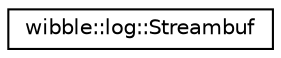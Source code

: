 digraph G
{
  edge [fontname="Helvetica",fontsize="10",labelfontname="Helvetica",labelfontsize="10"];
  node [fontname="Helvetica",fontsize="10",shape=record];
  rankdir="LR";
  Node1 [label="wibble::log::Streambuf",height=0.2,width=0.4,color="black", fillcolor="white", style="filled",URL="$classwibble_1_1log_1_1Streambuf.html",tooltip="Streambuf class for logging."];
}
